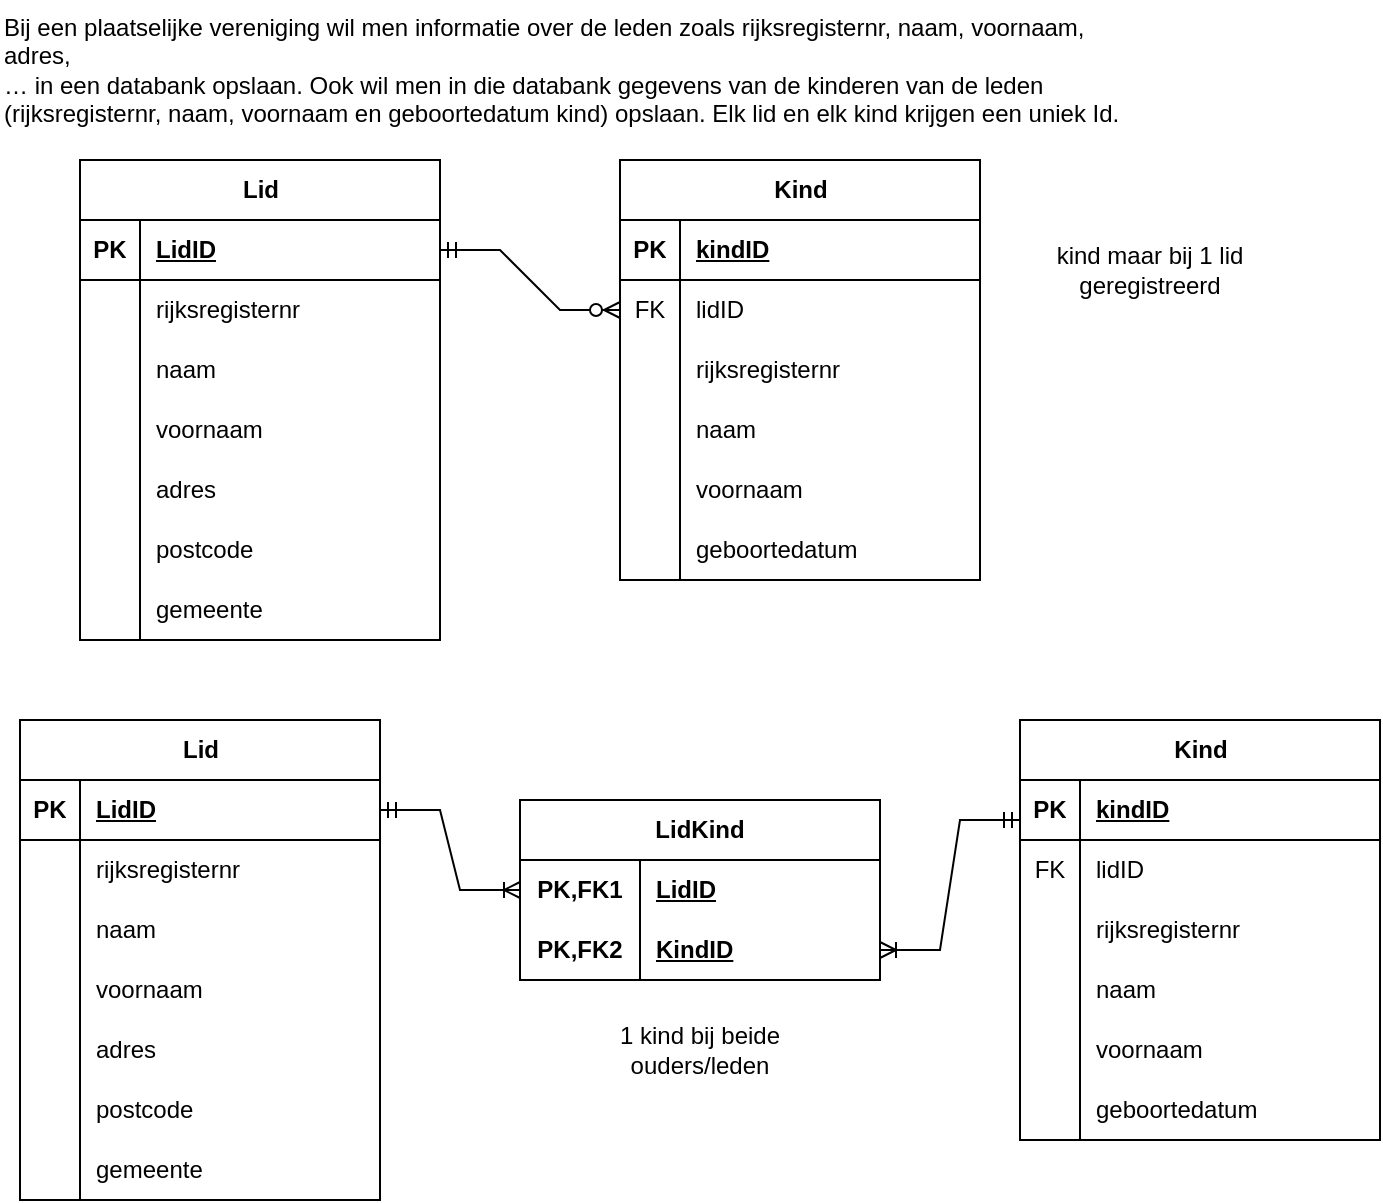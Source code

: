 <mxfile version="21.0.8" type="device"><diagram name="Pagina-1" id="9_Gjid6NnVwoxSp5WNL9"><mxGraphModel dx="1050" dy="541" grid="1" gridSize="10" guides="1" tooltips="1" connect="1" arrows="1" fold="1" page="1" pageScale="1" pageWidth="827" pageHeight="1169" math="0" shadow="0"><root><mxCell id="0"/><mxCell id="1" parent="0"/><mxCell id="tnm6_WNUNrDLGv9P2sah-14" value="Bij een plaatselijke vereniging wil men informatie over de leden zoals rijksregisternr, naam, voornaam, adres,&#10;… in een databank opslaan. Ook wil men in die databank gegevens van de kinderen van de leden&#10;(rijksregisternr, naam, voornaam en geboortedatum kind) opslaan. Elk lid en elk kind krijgen een uniek Id." style="text;whiteSpace=wrap;html=1;" vertex="1" parent="1"><mxGeometry width="560" height="100" as="geometry"/></mxCell><mxCell id="tnm6_WNUNrDLGv9P2sah-15" value="Lid" style="shape=table;startSize=30;container=1;collapsible=1;childLayout=tableLayout;fixedRows=1;rowLines=0;fontStyle=1;align=center;resizeLast=1;html=1;" vertex="1" parent="1"><mxGeometry x="40" y="80" width="180" height="240" as="geometry"/></mxCell><mxCell id="tnm6_WNUNrDLGv9P2sah-16" value="" style="shape=tableRow;horizontal=0;startSize=0;swimlaneHead=0;swimlaneBody=0;fillColor=none;collapsible=0;dropTarget=0;points=[[0,0.5],[1,0.5]];portConstraint=eastwest;top=0;left=0;right=0;bottom=1;" vertex="1" parent="tnm6_WNUNrDLGv9P2sah-15"><mxGeometry y="30" width="180" height="30" as="geometry"/></mxCell><mxCell id="tnm6_WNUNrDLGv9P2sah-17" value="PK" style="shape=partialRectangle;connectable=0;fillColor=none;top=0;left=0;bottom=0;right=0;fontStyle=1;overflow=hidden;whiteSpace=wrap;html=1;" vertex="1" parent="tnm6_WNUNrDLGv9P2sah-16"><mxGeometry width="30" height="30" as="geometry"><mxRectangle width="30" height="30" as="alternateBounds"/></mxGeometry></mxCell><mxCell id="tnm6_WNUNrDLGv9P2sah-18" value="LidID" style="shape=partialRectangle;connectable=0;fillColor=none;top=0;left=0;bottom=0;right=0;align=left;spacingLeft=6;fontStyle=5;overflow=hidden;whiteSpace=wrap;html=1;" vertex="1" parent="tnm6_WNUNrDLGv9P2sah-16"><mxGeometry x="30" width="150" height="30" as="geometry"><mxRectangle width="150" height="30" as="alternateBounds"/></mxGeometry></mxCell><mxCell id="tnm6_WNUNrDLGv9P2sah-19" value="" style="shape=tableRow;horizontal=0;startSize=0;swimlaneHead=0;swimlaneBody=0;fillColor=none;collapsible=0;dropTarget=0;points=[[0,0.5],[1,0.5]];portConstraint=eastwest;top=0;left=0;right=0;bottom=0;" vertex="1" parent="tnm6_WNUNrDLGv9P2sah-15"><mxGeometry y="60" width="180" height="30" as="geometry"/></mxCell><mxCell id="tnm6_WNUNrDLGv9P2sah-20" value="" style="shape=partialRectangle;connectable=0;fillColor=none;top=0;left=0;bottom=0;right=0;editable=1;overflow=hidden;whiteSpace=wrap;html=1;" vertex="1" parent="tnm6_WNUNrDLGv9P2sah-19"><mxGeometry width="30" height="30" as="geometry"><mxRectangle width="30" height="30" as="alternateBounds"/></mxGeometry></mxCell><mxCell id="tnm6_WNUNrDLGv9P2sah-21" value="rijksregisternr" style="shape=partialRectangle;connectable=0;fillColor=none;top=0;left=0;bottom=0;right=0;align=left;spacingLeft=6;overflow=hidden;whiteSpace=wrap;html=1;" vertex="1" parent="tnm6_WNUNrDLGv9P2sah-19"><mxGeometry x="30" width="150" height="30" as="geometry"><mxRectangle width="150" height="30" as="alternateBounds"/></mxGeometry></mxCell><mxCell id="tnm6_WNUNrDLGv9P2sah-22" value="" style="shape=tableRow;horizontal=0;startSize=0;swimlaneHead=0;swimlaneBody=0;fillColor=none;collapsible=0;dropTarget=0;points=[[0,0.5],[1,0.5]];portConstraint=eastwest;top=0;left=0;right=0;bottom=0;" vertex="1" parent="tnm6_WNUNrDLGv9P2sah-15"><mxGeometry y="90" width="180" height="30" as="geometry"/></mxCell><mxCell id="tnm6_WNUNrDLGv9P2sah-23" value="" style="shape=partialRectangle;connectable=0;fillColor=none;top=0;left=0;bottom=0;right=0;editable=1;overflow=hidden;whiteSpace=wrap;html=1;" vertex="1" parent="tnm6_WNUNrDLGv9P2sah-22"><mxGeometry width="30" height="30" as="geometry"><mxRectangle width="30" height="30" as="alternateBounds"/></mxGeometry></mxCell><mxCell id="tnm6_WNUNrDLGv9P2sah-24" value="naam" style="shape=partialRectangle;connectable=0;fillColor=none;top=0;left=0;bottom=0;right=0;align=left;spacingLeft=6;overflow=hidden;whiteSpace=wrap;html=1;" vertex="1" parent="tnm6_WNUNrDLGv9P2sah-22"><mxGeometry x="30" width="150" height="30" as="geometry"><mxRectangle width="150" height="30" as="alternateBounds"/></mxGeometry></mxCell><mxCell id="tnm6_WNUNrDLGv9P2sah-25" value="" style="shape=tableRow;horizontal=0;startSize=0;swimlaneHead=0;swimlaneBody=0;fillColor=none;collapsible=0;dropTarget=0;points=[[0,0.5],[1,0.5]];portConstraint=eastwest;top=0;left=0;right=0;bottom=0;" vertex="1" parent="tnm6_WNUNrDLGv9P2sah-15"><mxGeometry y="120" width="180" height="30" as="geometry"/></mxCell><mxCell id="tnm6_WNUNrDLGv9P2sah-26" value="" style="shape=partialRectangle;connectable=0;fillColor=none;top=0;left=0;bottom=0;right=0;editable=1;overflow=hidden;whiteSpace=wrap;html=1;" vertex="1" parent="tnm6_WNUNrDLGv9P2sah-25"><mxGeometry width="30" height="30" as="geometry"><mxRectangle width="30" height="30" as="alternateBounds"/></mxGeometry></mxCell><mxCell id="tnm6_WNUNrDLGv9P2sah-27" value="voornaam" style="shape=partialRectangle;connectable=0;fillColor=none;top=0;left=0;bottom=0;right=0;align=left;spacingLeft=6;overflow=hidden;whiteSpace=wrap;html=1;" vertex="1" parent="tnm6_WNUNrDLGv9P2sah-25"><mxGeometry x="30" width="150" height="30" as="geometry"><mxRectangle width="150" height="30" as="alternateBounds"/></mxGeometry></mxCell><mxCell id="tnm6_WNUNrDLGv9P2sah-49" value="" style="shape=tableRow;horizontal=0;startSize=0;swimlaneHead=0;swimlaneBody=0;fillColor=none;collapsible=0;dropTarget=0;points=[[0,0.5],[1,0.5]];portConstraint=eastwest;top=0;left=0;right=0;bottom=0;" vertex="1" parent="tnm6_WNUNrDLGv9P2sah-15"><mxGeometry y="150" width="180" height="30" as="geometry"/></mxCell><mxCell id="tnm6_WNUNrDLGv9P2sah-50" value="" style="shape=partialRectangle;connectable=0;fillColor=none;top=0;left=0;bottom=0;right=0;editable=1;overflow=hidden;whiteSpace=wrap;html=1;" vertex="1" parent="tnm6_WNUNrDLGv9P2sah-49"><mxGeometry width="30" height="30" as="geometry"><mxRectangle width="30" height="30" as="alternateBounds"/></mxGeometry></mxCell><mxCell id="tnm6_WNUNrDLGv9P2sah-51" value="adres" style="shape=partialRectangle;connectable=0;fillColor=none;top=0;left=0;bottom=0;right=0;align=left;spacingLeft=6;overflow=hidden;whiteSpace=wrap;html=1;" vertex="1" parent="tnm6_WNUNrDLGv9P2sah-49"><mxGeometry x="30" width="150" height="30" as="geometry"><mxRectangle width="150" height="30" as="alternateBounds"/></mxGeometry></mxCell><mxCell id="tnm6_WNUNrDLGv9P2sah-52" value="" style="shape=tableRow;horizontal=0;startSize=0;swimlaneHead=0;swimlaneBody=0;fillColor=none;collapsible=0;dropTarget=0;points=[[0,0.5],[1,0.5]];portConstraint=eastwest;top=0;left=0;right=0;bottom=0;" vertex="1" parent="tnm6_WNUNrDLGv9P2sah-15"><mxGeometry y="180" width="180" height="30" as="geometry"/></mxCell><mxCell id="tnm6_WNUNrDLGv9P2sah-53" value="" style="shape=partialRectangle;connectable=0;fillColor=none;top=0;left=0;bottom=0;right=0;editable=1;overflow=hidden;whiteSpace=wrap;html=1;" vertex="1" parent="tnm6_WNUNrDLGv9P2sah-52"><mxGeometry width="30" height="30" as="geometry"><mxRectangle width="30" height="30" as="alternateBounds"/></mxGeometry></mxCell><mxCell id="tnm6_WNUNrDLGv9P2sah-54" value="postcode" style="shape=partialRectangle;connectable=0;fillColor=none;top=0;left=0;bottom=0;right=0;align=left;spacingLeft=6;overflow=hidden;whiteSpace=wrap;html=1;" vertex="1" parent="tnm6_WNUNrDLGv9P2sah-52"><mxGeometry x="30" width="150" height="30" as="geometry"><mxRectangle width="150" height="30" as="alternateBounds"/></mxGeometry></mxCell><mxCell id="tnm6_WNUNrDLGv9P2sah-41" value="" style="shape=tableRow;horizontal=0;startSize=0;swimlaneHead=0;swimlaneBody=0;fillColor=none;collapsible=0;dropTarget=0;points=[[0,0.5],[1,0.5]];portConstraint=eastwest;top=0;left=0;right=0;bottom=0;" vertex="1" parent="tnm6_WNUNrDLGv9P2sah-15"><mxGeometry y="210" width="180" height="30" as="geometry"/></mxCell><mxCell id="tnm6_WNUNrDLGv9P2sah-42" value="" style="shape=partialRectangle;connectable=0;fillColor=none;top=0;left=0;bottom=0;right=0;editable=1;overflow=hidden;whiteSpace=wrap;html=1;" vertex="1" parent="tnm6_WNUNrDLGv9P2sah-41"><mxGeometry width="30" height="30" as="geometry"><mxRectangle width="30" height="30" as="alternateBounds"/></mxGeometry></mxCell><mxCell id="tnm6_WNUNrDLGv9P2sah-43" value="gemeente" style="shape=partialRectangle;connectable=0;fillColor=none;top=0;left=0;bottom=0;right=0;align=left;spacingLeft=6;overflow=hidden;whiteSpace=wrap;html=1;" vertex="1" parent="tnm6_WNUNrDLGv9P2sah-41"><mxGeometry x="30" width="150" height="30" as="geometry"><mxRectangle width="150" height="30" as="alternateBounds"/></mxGeometry></mxCell><mxCell id="tnm6_WNUNrDLGv9P2sah-28" value="Kind" style="shape=table;startSize=30;container=1;collapsible=1;childLayout=tableLayout;fixedRows=1;rowLines=0;fontStyle=1;align=center;resizeLast=1;html=1;" vertex="1" parent="1"><mxGeometry x="310" y="80" width="180" height="210" as="geometry"/></mxCell><mxCell id="tnm6_WNUNrDLGv9P2sah-29" value="" style="shape=tableRow;horizontal=0;startSize=0;swimlaneHead=0;swimlaneBody=0;fillColor=none;collapsible=0;dropTarget=0;points=[[0,0.5],[1,0.5]];portConstraint=eastwest;top=0;left=0;right=0;bottom=1;" vertex="1" parent="tnm6_WNUNrDLGv9P2sah-28"><mxGeometry y="30" width="180" height="30" as="geometry"/></mxCell><mxCell id="tnm6_WNUNrDLGv9P2sah-30" value="PK" style="shape=partialRectangle;connectable=0;fillColor=none;top=0;left=0;bottom=0;right=0;fontStyle=1;overflow=hidden;whiteSpace=wrap;html=1;" vertex="1" parent="tnm6_WNUNrDLGv9P2sah-29"><mxGeometry width="30" height="30" as="geometry"><mxRectangle width="30" height="30" as="alternateBounds"/></mxGeometry></mxCell><mxCell id="tnm6_WNUNrDLGv9P2sah-31" value="kindID" style="shape=partialRectangle;connectable=0;fillColor=none;top=0;left=0;bottom=0;right=0;align=left;spacingLeft=6;fontStyle=5;overflow=hidden;whiteSpace=wrap;html=1;" vertex="1" parent="tnm6_WNUNrDLGv9P2sah-29"><mxGeometry x="30" width="150" height="30" as="geometry"><mxRectangle width="150" height="30" as="alternateBounds"/></mxGeometry></mxCell><mxCell id="tnm6_WNUNrDLGv9P2sah-58" value="" style="shape=tableRow;horizontal=0;startSize=0;swimlaneHead=0;swimlaneBody=0;fillColor=none;collapsible=0;dropTarget=0;points=[[0,0.5],[1,0.5]];portConstraint=eastwest;top=0;left=0;right=0;bottom=0;" vertex="1" parent="tnm6_WNUNrDLGv9P2sah-28"><mxGeometry y="60" width="180" height="30" as="geometry"/></mxCell><mxCell id="tnm6_WNUNrDLGv9P2sah-59" value="FK" style="shape=partialRectangle;connectable=0;fillColor=none;top=0;left=0;bottom=0;right=0;fontStyle=0;overflow=hidden;whiteSpace=wrap;html=1;" vertex="1" parent="tnm6_WNUNrDLGv9P2sah-58"><mxGeometry width="30" height="30" as="geometry"><mxRectangle width="30" height="30" as="alternateBounds"/></mxGeometry></mxCell><mxCell id="tnm6_WNUNrDLGv9P2sah-60" value="lidID" style="shape=partialRectangle;connectable=0;fillColor=none;top=0;left=0;bottom=0;right=0;align=left;spacingLeft=6;fontStyle=0;overflow=hidden;whiteSpace=wrap;html=1;" vertex="1" parent="tnm6_WNUNrDLGv9P2sah-58"><mxGeometry x="30" width="150" height="30" as="geometry"><mxRectangle width="150" height="30" as="alternateBounds"/></mxGeometry></mxCell><mxCell id="tnm6_WNUNrDLGv9P2sah-32" value="" style="shape=tableRow;horizontal=0;startSize=0;swimlaneHead=0;swimlaneBody=0;fillColor=none;collapsible=0;dropTarget=0;points=[[0,0.5],[1,0.5]];portConstraint=eastwest;top=0;left=0;right=0;bottom=0;" vertex="1" parent="tnm6_WNUNrDLGv9P2sah-28"><mxGeometry y="90" width="180" height="30" as="geometry"/></mxCell><mxCell id="tnm6_WNUNrDLGv9P2sah-33" value="" style="shape=partialRectangle;connectable=0;fillColor=none;top=0;left=0;bottom=0;right=0;editable=1;overflow=hidden;whiteSpace=wrap;html=1;" vertex="1" parent="tnm6_WNUNrDLGv9P2sah-32"><mxGeometry width="30" height="30" as="geometry"><mxRectangle width="30" height="30" as="alternateBounds"/></mxGeometry></mxCell><mxCell id="tnm6_WNUNrDLGv9P2sah-34" value="rijksregisternr" style="shape=partialRectangle;connectable=0;fillColor=none;top=0;left=0;bottom=0;right=0;align=left;spacingLeft=6;overflow=hidden;whiteSpace=wrap;html=1;" vertex="1" parent="tnm6_WNUNrDLGv9P2sah-32"><mxGeometry x="30" width="150" height="30" as="geometry"><mxRectangle width="150" height="30" as="alternateBounds"/></mxGeometry></mxCell><mxCell id="tnm6_WNUNrDLGv9P2sah-35" value="" style="shape=tableRow;horizontal=0;startSize=0;swimlaneHead=0;swimlaneBody=0;fillColor=none;collapsible=0;dropTarget=0;points=[[0,0.5],[1,0.5]];portConstraint=eastwest;top=0;left=0;right=0;bottom=0;" vertex="1" parent="tnm6_WNUNrDLGv9P2sah-28"><mxGeometry y="120" width="180" height="30" as="geometry"/></mxCell><mxCell id="tnm6_WNUNrDLGv9P2sah-36" value="" style="shape=partialRectangle;connectable=0;fillColor=none;top=0;left=0;bottom=0;right=0;editable=1;overflow=hidden;whiteSpace=wrap;html=1;" vertex="1" parent="tnm6_WNUNrDLGv9P2sah-35"><mxGeometry width="30" height="30" as="geometry"><mxRectangle width="30" height="30" as="alternateBounds"/></mxGeometry></mxCell><mxCell id="tnm6_WNUNrDLGv9P2sah-37" value="naam" style="shape=partialRectangle;connectable=0;fillColor=none;top=0;left=0;bottom=0;right=0;align=left;spacingLeft=6;overflow=hidden;whiteSpace=wrap;html=1;" vertex="1" parent="tnm6_WNUNrDLGv9P2sah-35"><mxGeometry x="30" width="150" height="30" as="geometry"><mxRectangle width="150" height="30" as="alternateBounds"/></mxGeometry></mxCell><mxCell id="tnm6_WNUNrDLGv9P2sah-38" value="" style="shape=tableRow;horizontal=0;startSize=0;swimlaneHead=0;swimlaneBody=0;fillColor=none;collapsible=0;dropTarget=0;points=[[0,0.5],[1,0.5]];portConstraint=eastwest;top=0;left=0;right=0;bottom=0;" vertex="1" parent="tnm6_WNUNrDLGv9P2sah-28"><mxGeometry y="150" width="180" height="30" as="geometry"/></mxCell><mxCell id="tnm6_WNUNrDLGv9P2sah-39" value="" style="shape=partialRectangle;connectable=0;fillColor=none;top=0;left=0;bottom=0;right=0;editable=1;overflow=hidden;whiteSpace=wrap;html=1;" vertex="1" parent="tnm6_WNUNrDLGv9P2sah-38"><mxGeometry width="30" height="30" as="geometry"><mxRectangle width="30" height="30" as="alternateBounds"/></mxGeometry></mxCell><mxCell id="tnm6_WNUNrDLGv9P2sah-40" value="voornaam" style="shape=partialRectangle;connectable=0;fillColor=none;top=0;left=0;bottom=0;right=0;align=left;spacingLeft=6;overflow=hidden;whiteSpace=wrap;html=1;" vertex="1" parent="tnm6_WNUNrDLGv9P2sah-38"><mxGeometry x="30" width="150" height="30" as="geometry"><mxRectangle width="150" height="30" as="alternateBounds"/></mxGeometry></mxCell><mxCell id="tnm6_WNUNrDLGv9P2sah-46" value="" style="shape=tableRow;horizontal=0;startSize=0;swimlaneHead=0;swimlaneBody=0;fillColor=none;collapsible=0;dropTarget=0;points=[[0,0.5],[1,0.5]];portConstraint=eastwest;top=0;left=0;right=0;bottom=0;" vertex="1" parent="tnm6_WNUNrDLGv9P2sah-28"><mxGeometry y="180" width="180" height="30" as="geometry"/></mxCell><mxCell id="tnm6_WNUNrDLGv9P2sah-47" value="" style="shape=partialRectangle;connectable=0;fillColor=none;top=0;left=0;bottom=0;right=0;editable=1;overflow=hidden;whiteSpace=wrap;html=1;" vertex="1" parent="tnm6_WNUNrDLGv9P2sah-46"><mxGeometry width="30" height="30" as="geometry"><mxRectangle width="30" height="30" as="alternateBounds"/></mxGeometry></mxCell><mxCell id="tnm6_WNUNrDLGv9P2sah-48" value="geboortedatum" style="shape=partialRectangle;connectable=0;fillColor=none;top=0;left=0;bottom=0;right=0;align=left;spacingLeft=6;overflow=hidden;whiteSpace=wrap;html=1;" vertex="1" parent="tnm6_WNUNrDLGv9P2sah-46"><mxGeometry x="30" width="150" height="30" as="geometry"><mxRectangle width="150" height="30" as="alternateBounds"/></mxGeometry></mxCell><mxCell id="tnm6_WNUNrDLGv9P2sah-56" value="" style="edgeStyle=entityRelationEdgeStyle;fontSize=12;html=1;endArrow=ERzeroToMany;startArrow=ERmandOne;rounded=0;entryX=0;entryY=0.5;entryDx=0;entryDy=0;exitX=1;exitY=0.5;exitDx=0;exitDy=0;" edge="1" parent="1" source="tnm6_WNUNrDLGv9P2sah-16" target="tnm6_WNUNrDLGv9P2sah-58"><mxGeometry width="100" height="100" relative="1" as="geometry"><mxPoint x="240" y="240" as="sourcePoint"/><mxPoint x="340" y="140" as="targetPoint"/></mxGeometry></mxCell><mxCell id="tnm6_WNUNrDLGv9P2sah-64" value="Lid" style="shape=table;startSize=30;container=1;collapsible=1;childLayout=tableLayout;fixedRows=1;rowLines=0;fontStyle=1;align=center;resizeLast=1;html=1;" vertex="1" parent="1"><mxGeometry x="10" y="360" width="180" height="240" as="geometry"/></mxCell><mxCell id="tnm6_WNUNrDLGv9P2sah-65" value="" style="shape=tableRow;horizontal=0;startSize=0;swimlaneHead=0;swimlaneBody=0;fillColor=none;collapsible=0;dropTarget=0;points=[[0,0.5],[1,0.5]];portConstraint=eastwest;top=0;left=0;right=0;bottom=1;" vertex="1" parent="tnm6_WNUNrDLGv9P2sah-64"><mxGeometry y="30" width="180" height="30" as="geometry"/></mxCell><mxCell id="tnm6_WNUNrDLGv9P2sah-66" value="PK" style="shape=partialRectangle;connectable=0;fillColor=none;top=0;left=0;bottom=0;right=0;fontStyle=1;overflow=hidden;whiteSpace=wrap;html=1;" vertex="1" parent="tnm6_WNUNrDLGv9P2sah-65"><mxGeometry width="30" height="30" as="geometry"><mxRectangle width="30" height="30" as="alternateBounds"/></mxGeometry></mxCell><mxCell id="tnm6_WNUNrDLGv9P2sah-67" value="LidID" style="shape=partialRectangle;connectable=0;fillColor=none;top=0;left=0;bottom=0;right=0;align=left;spacingLeft=6;fontStyle=5;overflow=hidden;whiteSpace=wrap;html=1;" vertex="1" parent="tnm6_WNUNrDLGv9P2sah-65"><mxGeometry x="30" width="150" height="30" as="geometry"><mxRectangle width="150" height="30" as="alternateBounds"/></mxGeometry></mxCell><mxCell id="tnm6_WNUNrDLGv9P2sah-68" value="" style="shape=tableRow;horizontal=0;startSize=0;swimlaneHead=0;swimlaneBody=0;fillColor=none;collapsible=0;dropTarget=0;points=[[0,0.5],[1,0.5]];portConstraint=eastwest;top=0;left=0;right=0;bottom=0;" vertex="1" parent="tnm6_WNUNrDLGv9P2sah-64"><mxGeometry y="60" width="180" height="30" as="geometry"/></mxCell><mxCell id="tnm6_WNUNrDLGv9P2sah-69" value="" style="shape=partialRectangle;connectable=0;fillColor=none;top=0;left=0;bottom=0;right=0;editable=1;overflow=hidden;whiteSpace=wrap;html=1;" vertex="1" parent="tnm6_WNUNrDLGv9P2sah-68"><mxGeometry width="30" height="30" as="geometry"><mxRectangle width="30" height="30" as="alternateBounds"/></mxGeometry></mxCell><mxCell id="tnm6_WNUNrDLGv9P2sah-70" value="rijksregisternr" style="shape=partialRectangle;connectable=0;fillColor=none;top=0;left=0;bottom=0;right=0;align=left;spacingLeft=6;overflow=hidden;whiteSpace=wrap;html=1;" vertex="1" parent="tnm6_WNUNrDLGv9P2sah-68"><mxGeometry x="30" width="150" height="30" as="geometry"><mxRectangle width="150" height="30" as="alternateBounds"/></mxGeometry></mxCell><mxCell id="tnm6_WNUNrDLGv9P2sah-71" value="" style="shape=tableRow;horizontal=0;startSize=0;swimlaneHead=0;swimlaneBody=0;fillColor=none;collapsible=0;dropTarget=0;points=[[0,0.5],[1,0.5]];portConstraint=eastwest;top=0;left=0;right=0;bottom=0;" vertex="1" parent="tnm6_WNUNrDLGv9P2sah-64"><mxGeometry y="90" width="180" height="30" as="geometry"/></mxCell><mxCell id="tnm6_WNUNrDLGv9P2sah-72" value="" style="shape=partialRectangle;connectable=0;fillColor=none;top=0;left=0;bottom=0;right=0;editable=1;overflow=hidden;whiteSpace=wrap;html=1;" vertex="1" parent="tnm6_WNUNrDLGv9P2sah-71"><mxGeometry width="30" height="30" as="geometry"><mxRectangle width="30" height="30" as="alternateBounds"/></mxGeometry></mxCell><mxCell id="tnm6_WNUNrDLGv9P2sah-73" value="naam" style="shape=partialRectangle;connectable=0;fillColor=none;top=0;left=0;bottom=0;right=0;align=left;spacingLeft=6;overflow=hidden;whiteSpace=wrap;html=1;" vertex="1" parent="tnm6_WNUNrDLGv9P2sah-71"><mxGeometry x="30" width="150" height="30" as="geometry"><mxRectangle width="150" height="30" as="alternateBounds"/></mxGeometry></mxCell><mxCell id="tnm6_WNUNrDLGv9P2sah-74" value="" style="shape=tableRow;horizontal=0;startSize=0;swimlaneHead=0;swimlaneBody=0;fillColor=none;collapsible=0;dropTarget=0;points=[[0,0.5],[1,0.5]];portConstraint=eastwest;top=0;left=0;right=0;bottom=0;" vertex="1" parent="tnm6_WNUNrDLGv9P2sah-64"><mxGeometry y="120" width="180" height="30" as="geometry"/></mxCell><mxCell id="tnm6_WNUNrDLGv9P2sah-75" value="" style="shape=partialRectangle;connectable=0;fillColor=none;top=0;left=0;bottom=0;right=0;editable=1;overflow=hidden;whiteSpace=wrap;html=1;" vertex="1" parent="tnm6_WNUNrDLGv9P2sah-74"><mxGeometry width="30" height="30" as="geometry"><mxRectangle width="30" height="30" as="alternateBounds"/></mxGeometry></mxCell><mxCell id="tnm6_WNUNrDLGv9P2sah-76" value="voornaam" style="shape=partialRectangle;connectable=0;fillColor=none;top=0;left=0;bottom=0;right=0;align=left;spacingLeft=6;overflow=hidden;whiteSpace=wrap;html=1;" vertex="1" parent="tnm6_WNUNrDLGv9P2sah-74"><mxGeometry x="30" width="150" height="30" as="geometry"><mxRectangle width="150" height="30" as="alternateBounds"/></mxGeometry></mxCell><mxCell id="tnm6_WNUNrDLGv9P2sah-77" value="" style="shape=tableRow;horizontal=0;startSize=0;swimlaneHead=0;swimlaneBody=0;fillColor=none;collapsible=0;dropTarget=0;points=[[0,0.5],[1,0.5]];portConstraint=eastwest;top=0;left=0;right=0;bottom=0;" vertex="1" parent="tnm6_WNUNrDLGv9P2sah-64"><mxGeometry y="150" width="180" height="30" as="geometry"/></mxCell><mxCell id="tnm6_WNUNrDLGv9P2sah-78" value="" style="shape=partialRectangle;connectable=0;fillColor=none;top=0;left=0;bottom=0;right=0;editable=1;overflow=hidden;whiteSpace=wrap;html=1;" vertex="1" parent="tnm6_WNUNrDLGv9P2sah-77"><mxGeometry width="30" height="30" as="geometry"><mxRectangle width="30" height="30" as="alternateBounds"/></mxGeometry></mxCell><mxCell id="tnm6_WNUNrDLGv9P2sah-79" value="adres" style="shape=partialRectangle;connectable=0;fillColor=none;top=0;left=0;bottom=0;right=0;align=left;spacingLeft=6;overflow=hidden;whiteSpace=wrap;html=1;" vertex="1" parent="tnm6_WNUNrDLGv9P2sah-77"><mxGeometry x="30" width="150" height="30" as="geometry"><mxRectangle width="150" height="30" as="alternateBounds"/></mxGeometry></mxCell><mxCell id="tnm6_WNUNrDLGv9P2sah-80" value="" style="shape=tableRow;horizontal=0;startSize=0;swimlaneHead=0;swimlaneBody=0;fillColor=none;collapsible=0;dropTarget=0;points=[[0,0.5],[1,0.5]];portConstraint=eastwest;top=0;left=0;right=0;bottom=0;" vertex="1" parent="tnm6_WNUNrDLGv9P2sah-64"><mxGeometry y="180" width="180" height="30" as="geometry"/></mxCell><mxCell id="tnm6_WNUNrDLGv9P2sah-81" value="" style="shape=partialRectangle;connectable=0;fillColor=none;top=0;left=0;bottom=0;right=0;editable=1;overflow=hidden;whiteSpace=wrap;html=1;" vertex="1" parent="tnm6_WNUNrDLGv9P2sah-80"><mxGeometry width="30" height="30" as="geometry"><mxRectangle width="30" height="30" as="alternateBounds"/></mxGeometry></mxCell><mxCell id="tnm6_WNUNrDLGv9P2sah-82" value="postcode" style="shape=partialRectangle;connectable=0;fillColor=none;top=0;left=0;bottom=0;right=0;align=left;spacingLeft=6;overflow=hidden;whiteSpace=wrap;html=1;" vertex="1" parent="tnm6_WNUNrDLGv9P2sah-80"><mxGeometry x="30" width="150" height="30" as="geometry"><mxRectangle width="150" height="30" as="alternateBounds"/></mxGeometry></mxCell><mxCell id="tnm6_WNUNrDLGv9P2sah-83" value="" style="shape=tableRow;horizontal=0;startSize=0;swimlaneHead=0;swimlaneBody=0;fillColor=none;collapsible=0;dropTarget=0;points=[[0,0.5],[1,0.5]];portConstraint=eastwest;top=0;left=0;right=0;bottom=0;" vertex="1" parent="tnm6_WNUNrDLGv9P2sah-64"><mxGeometry y="210" width="180" height="30" as="geometry"/></mxCell><mxCell id="tnm6_WNUNrDLGv9P2sah-84" value="" style="shape=partialRectangle;connectable=0;fillColor=none;top=0;left=0;bottom=0;right=0;editable=1;overflow=hidden;whiteSpace=wrap;html=1;" vertex="1" parent="tnm6_WNUNrDLGv9P2sah-83"><mxGeometry width="30" height="30" as="geometry"><mxRectangle width="30" height="30" as="alternateBounds"/></mxGeometry></mxCell><mxCell id="tnm6_WNUNrDLGv9P2sah-85" value="gemeente" style="shape=partialRectangle;connectable=0;fillColor=none;top=0;left=0;bottom=0;right=0;align=left;spacingLeft=6;overflow=hidden;whiteSpace=wrap;html=1;" vertex="1" parent="tnm6_WNUNrDLGv9P2sah-83"><mxGeometry x="30" width="150" height="30" as="geometry"><mxRectangle width="150" height="30" as="alternateBounds"/></mxGeometry></mxCell><mxCell id="tnm6_WNUNrDLGv9P2sah-86" value="Kind" style="shape=table;startSize=30;container=1;collapsible=1;childLayout=tableLayout;fixedRows=1;rowLines=0;fontStyle=1;align=center;resizeLast=1;html=1;" vertex="1" parent="1"><mxGeometry x="510" y="360" width="180" height="210" as="geometry"/></mxCell><mxCell id="tnm6_WNUNrDLGv9P2sah-87" value="" style="shape=tableRow;horizontal=0;startSize=0;swimlaneHead=0;swimlaneBody=0;fillColor=none;collapsible=0;dropTarget=0;points=[[0,0.5],[1,0.5]];portConstraint=eastwest;top=0;left=0;right=0;bottom=1;" vertex="1" parent="tnm6_WNUNrDLGv9P2sah-86"><mxGeometry y="30" width="180" height="30" as="geometry"/></mxCell><mxCell id="tnm6_WNUNrDLGv9P2sah-88" value="PK" style="shape=partialRectangle;connectable=0;fillColor=none;top=0;left=0;bottom=0;right=0;fontStyle=1;overflow=hidden;whiteSpace=wrap;html=1;" vertex="1" parent="tnm6_WNUNrDLGv9P2sah-87"><mxGeometry width="30" height="30" as="geometry"><mxRectangle width="30" height="30" as="alternateBounds"/></mxGeometry></mxCell><mxCell id="tnm6_WNUNrDLGv9P2sah-89" value="kindID" style="shape=partialRectangle;connectable=0;fillColor=none;top=0;left=0;bottom=0;right=0;align=left;spacingLeft=6;fontStyle=5;overflow=hidden;whiteSpace=wrap;html=1;" vertex="1" parent="tnm6_WNUNrDLGv9P2sah-87"><mxGeometry x="30" width="150" height="30" as="geometry"><mxRectangle width="150" height="30" as="alternateBounds"/></mxGeometry></mxCell><mxCell id="tnm6_WNUNrDLGv9P2sah-90" value="" style="shape=tableRow;horizontal=0;startSize=0;swimlaneHead=0;swimlaneBody=0;fillColor=none;collapsible=0;dropTarget=0;points=[[0,0.5],[1,0.5]];portConstraint=eastwest;top=0;left=0;right=0;bottom=0;" vertex="1" parent="tnm6_WNUNrDLGv9P2sah-86"><mxGeometry y="60" width="180" height="30" as="geometry"/></mxCell><mxCell id="tnm6_WNUNrDLGv9P2sah-91" value="FK" style="shape=partialRectangle;connectable=0;fillColor=none;top=0;left=0;bottom=0;right=0;fontStyle=0;overflow=hidden;whiteSpace=wrap;html=1;" vertex="1" parent="tnm6_WNUNrDLGv9P2sah-90"><mxGeometry width="30" height="30" as="geometry"><mxRectangle width="30" height="30" as="alternateBounds"/></mxGeometry></mxCell><mxCell id="tnm6_WNUNrDLGv9P2sah-92" value="lidID" style="shape=partialRectangle;connectable=0;fillColor=none;top=0;left=0;bottom=0;right=0;align=left;spacingLeft=6;fontStyle=0;overflow=hidden;whiteSpace=wrap;html=1;" vertex="1" parent="tnm6_WNUNrDLGv9P2sah-90"><mxGeometry x="30" width="150" height="30" as="geometry"><mxRectangle width="150" height="30" as="alternateBounds"/></mxGeometry></mxCell><mxCell id="tnm6_WNUNrDLGv9P2sah-93" value="" style="shape=tableRow;horizontal=0;startSize=0;swimlaneHead=0;swimlaneBody=0;fillColor=none;collapsible=0;dropTarget=0;points=[[0,0.5],[1,0.5]];portConstraint=eastwest;top=0;left=0;right=0;bottom=0;" vertex="1" parent="tnm6_WNUNrDLGv9P2sah-86"><mxGeometry y="90" width="180" height="30" as="geometry"/></mxCell><mxCell id="tnm6_WNUNrDLGv9P2sah-94" value="" style="shape=partialRectangle;connectable=0;fillColor=none;top=0;left=0;bottom=0;right=0;editable=1;overflow=hidden;whiteSpace=wrap;html=1;" vertex="1" parent="tnm6_WNUNrDLGv9P2sah-93"><mxGeometry width="30" height="30" as="geometry"><mxRectangle width="30" height="30" as="alternateBounds"/></mxGeometry></mxCell><mxCell id="tnm6_WNUNrDLGv9P2sah-95" value="rijksregisternr" style="shape=partialRectangle;connectable=0;fillColor=none;top=0;left=0;bottom=0;right=0;align=left;spacingLeft=6;overflow=hidden;whiteSpace=wrap;html=1;" vertex="1" parent="tnm6_WNUNrDLGv9P2sah-93"><mxGeometry x="30" width="150" height="30" as="geometry"><mxRectangle width="150" height="30" as="alternateBounds"/></mxGeometry></mxCell><mxCell id="tnm6_WNUNrDLGv9P2sah-96" value="" style="shape=tableRow;horizontal=0;startSize=0;swimlaneHead=0;swimlaneBody=0;fillColor=none;collapsible=0;dropTarget=0;points=[[0,0.5],[1,0.5]];portConstraint=eastwest;top=0;left=0;right=0;bottom=0;" vertex="1" parent="tnm6_WNUNrDLGv9P2sah-86"><mxGeometry y="120" width="180" height="30" as="geometry"/></mxCell><mxCell id="tnm6_WNUNrDLGv9P2sah-97" value="" style="shape=partialRectangle;connectable=0;fillColor=none;top=0;left=0;bottom=0;right=0;editable=1;overflow=hidden;whiteSpace=wrap;html=1;" vertex="1" parent="tnm6_WNUNrDLGv9P2sah-96"><mxGeometry width="30" height="30" as="geometry"><mxRectangle width="30" height="30" as="alternateBounds"/></mxGeometry></mxCell><mxCell id="tnm6_WNUNrDLGv9P2sah-98" value="naam" style="shape=partialRectangle;connectable=0;fillColor=none;top=0;left=0;bottom=0;right=0;align=left;spacingLeft=6;overflow=hidden;whiteSpace=wrap;html=1;" vertex="1" parent="tnm6_WNUNrDLGv9P2sah-96"><mxGeometry x="30" width="150" height="30" as="geometry"><mxRectangle width="150" height="30" as="alternateBounds"/></mxGeometry></mxCell><mxCell id="tnm6_WNUNrDLGv9P2sah-99" value="" style="shape=tableRow;horizontal=0;startSize=0;swimlaneHead=0;swimlaneBody=0;fillColor=none;collapsible=0;dropTarget=0;points=[[0,0.5],[1,0.5]];portConstraint=eastwest;top=0;left=0;right=0;bottom=0;" vertex="1" parent="tnm6_WNUNrDLGv9P2sah-86"><mxGeometry y="150" width="180" height="30" as="geometry"/></mxCell><mxCell id="tnm6_WNUNrDLGv9P2sah-100" value="" style="shape=partialRectangle;connectable=0;fillColor=none;top=0;left=0;bottom=0;right=0;editable=1;overflow=hidden;whiteSpace=wrap;html=1;" vertex="1" parent="tnm6_WNUNrDLGv9P2sah-99"><mxGeometry width="30" height="30" as="geometry"><mxRectangle width="30" height="30" as="alternateBounds"/></mxGeometry></mxCell><mxCell id="tnm6_WNUNrDLGv9P2sah-101" value="voornaam" style="shape=partialRectangle;connectable=0;fillColor=none;top=0;left=0;bottom=0;right=0;align=left;spacingLeft=6;overflow=hidden;whiteSpace=wrap;html=1;" vertex="1" parent="tnm6_WNUNrDLGv9P2sah-99"><mxGeometry x="30" width="150" height="30" as="geometry"><mxRectangle width="150" height="30" as="alternateBounds"/></mxGeometry></mxCell><mxCell id="tnm6_WNUNrDLGv9P2sah-102" value="" style="shape=tableRow;horizontal=0;startSize=0;swimlaneHead=0;swimlaneBody=0;fillColor=none;collapsible=0;dropTarget=0;points=[[0,0.5],[1,0.5]];portConstraint=eastwest;top=0;left=0;right=0;bottom=0;" vertex="1" parent="tnm6_WNUNrDLGv9P2sah-86"><mxGeometry y="180" width="180" height="30" as="geometry"/></mxCell><mxCell id="tnm6_WNUNrDLGv9P2sah-103" value="" style="shape=partialRectangle;connectable=0;fillColor=none;top=0;left=0;bottom=0;right=0;editable=1;overflow=hidden;whiteSpace=wrap;html=1;" vertex="1" parent="tnm6_WNUNrDLGv9P2sah-102"><mxGeometry width="30" height="30" as="geometry"><mxRectangle width="30" height="30" as="alternateBounds"/></mxGeometry></mxCell><mxCell id="tnm6_WNUNrDLGv9P2sah-104" value="geboortedatum" style="shape=partialRectangle;connectable=0;fillColor=none;top=0;left=0;bottom=0;right=0;align=left;spacingLeft=6;overflow=hidden;whiteSpace=wrap;html=1;" vertex="1" parent="tnm6_WNUNrDLGv9P2sah-102"><mxGeometry x="30" width="150" height="30" as="geometry"><mxRectangle width="150" height="30" as="alternateBounds"/></mxGeometry></mxCell><mxCell id="tnm6_WNUNrDLGv9P2sah-105" value="LidKind" style="shape=table;startSize=30;container=1;collapsible=1;childLayout=tableLayout;fixedRows=1;rowLines=0;fontStyle=1;align=center;resizeLast=1;html=1;whiteSpace=wrap;" vertex="1" parent="1"><mxGeometry x="260" y="400" width="180" height="90" as="geometry"/></mxCell><mxCell id="tnm6_WNUNrDLGv9P2sah-106" value="" style="shape=tableRow;horizontal=0;startSize=0;swimlaneHead=0;swimlaneBody=0;fillColor=none;collapsible=0;dropTarget=0;points=[[0,0.5],[1,0.5]];portConstraint=eastwest;top=0;left=0;right=0;bottom=0;html=1;" vertex="1" parent="tnm6_WNUNrDLGv9P2sah-105"><mxGeometry y="30" width="180" height="30" as="geometry"/></mxCell><mxCell id="tnm6_WNUNrDLGv9P2sah-107" value="PK,FK1" style="shape=partialRectangle;connectable=0;fillColor=none;top=0;left=0;bottom=0;right=0;fontStyle=1;overflow=hidden;html=1;whiteSpace=wrap;" vertex="1" parent="tnm6_WNUNrDLGv9P2sah-106"><mxGeometry width="60" height="30" as="geometry"><mxRectangle width="60" height="30" as="alternateBounds"/></mxGeometry></mxCell><mxCell id="tnm6_WNUNrDLGv9P2sah-108" value="LidID" style="shape=partialRectangle;connectable=0;fillColor=none;top=0;left=0;bottom=0;right=0;align=left;spacingLeft=6;fontStyle=5;overflow=hidden;html=1;whiteSpace=wrap;" vertex="1" parent="tnm6_WNUNrDLGv9P2sah-106"><mxGeometry x="60" width="120" height="30" as="geometry"><mxRectangle width="120" height="30" as="alternateBounds"/></mxGeometry></mxCell><mxCell id="tnm6_WNUNrDLGv9P2sah-109" value="" style="shape=tableRow;horizontal=0;startSize=0;swimlaneHead=0;swimlaneBody=0;fillColor=none;collapsible=0;dropTarget=0;points=[[0,0.5],[1,0.5]];portConstraint=eastwest;top=0;left=0;right=0;bottom=1;html=1;" vertex="1" parent="tnm6_WNUNrDLGv9P2sah-105"><mxGeometry y="60" width="180" height="30" as="geometry"/></mxCell><mxCell id="tnm6_WNUNrDLGv9P2sah-110" value="PK,FK2" style="shape=partialRectangle;connectable=0;fillColor=none;top=0;left=0;bottom=0;right=0;fontStyle=1;overflow=hidden;html=1;whiteSpace=wrap;" vertex="1" parent="tnm6_WNUNrDLGv9P2sah-109"><mxGeometry width="60" height="30" as="geometry"><mxRectangle width="60" height="30" as="alternateBounds"/></mxGeometry></mxCell><mxCell id="tnm6_WNUNrDLGv9P2sah-111" value="KindID" style="shape=partialRectangle;connectable=0;fillColor=none;top=0;left=0;bottom=0;right=0;align=left;spacingLeft=6;fontStyle=5;overflow=hidden;html=1;whiteSpace=wrap;" vertex="1" parent="tnm6_WNUNrDLGv9P2sah-109"><mxGeometry x="60" width="120" height="30" as="geometry"><mxRectangle width="120" height="30" as="alternateBounds"/></mxGeometry></mxCell><mxCell id="tnm6_WNUNrDLGv9P2sah-119" value="" style="edgeStyle=entityRelationEdgeStyle;fontSize=12;html=1;endArrow=ERoneToMany;startArrow=ERmandOne;rounded=0;entryX=0;entryY=0.5;entryDx=0;entryDy=0;" edge="1" parent="1" source="tnm6_WNUNrDLGv9P2sah-65" target="tnm6_WNUNrDLGv9P2sah-106"><mxGeometry width="100" height="100" relative="1" as="geometry"><mxPoint x="260" y="580" as="sourcePoint"/><mxPoint x="360" y="480" as="targetPoint"/></mxGeometry></mxCell><mxCell id="tnm6_WNUNrDLGv9P2sah-120" value="" style="edgeStyle=entityRelationEdgeStyle;fontSize=12;html=1;endArrow=ERoneToMany;startArrow=ERmandOne;rounded=0;exitX=0;exitY=0.667;exitDx=0;exitDy=0;exitPerimeter=0;entryX=1;entryY=0.5;entryDx=0;entryDy=0;" edge="1" parent="1" source="tnm6_WNUNrDLGv9P2sah-87" target="tnm6_WNUNrDLGv9P2sah-109"><mxGeometry width="100" height="100" relative="1" as="geometry"><mxPoint x="260" y="580" as="sourcePoint"/><mxPoint x="360" y="480" as="targetPoint"/></mxGeometry></mxCell><mxCell id="tnm6_WNUNrDLGv9P2sah-121" value="kind maar bij 1 lid geregistreerd" style="text;html=1;strokeColor=none;fillColor=none;align=center;verticalAlign=middle;whiteSpace=wrap;rounded=0;" vertex="1" parent="1"><mxGeometry x="520" y="120" width="110" height="30" as="geometry"/></mxCell><mxCell id="tnm6_WNUNrDLGv9P2sah-122" value="1 kind bij beide ouders/leden" style="text;html=1;strokeColor=none;fillColor=none;align=center;verticalAlign=middle;whiteSpace=wrap;rounded=0;" vertex="1" parent="1"><mxGeometry x="290" y="510" width="120" height="30" as="geometry"/></mxCell></root></mxGraphModel></diagram></mxfile>
